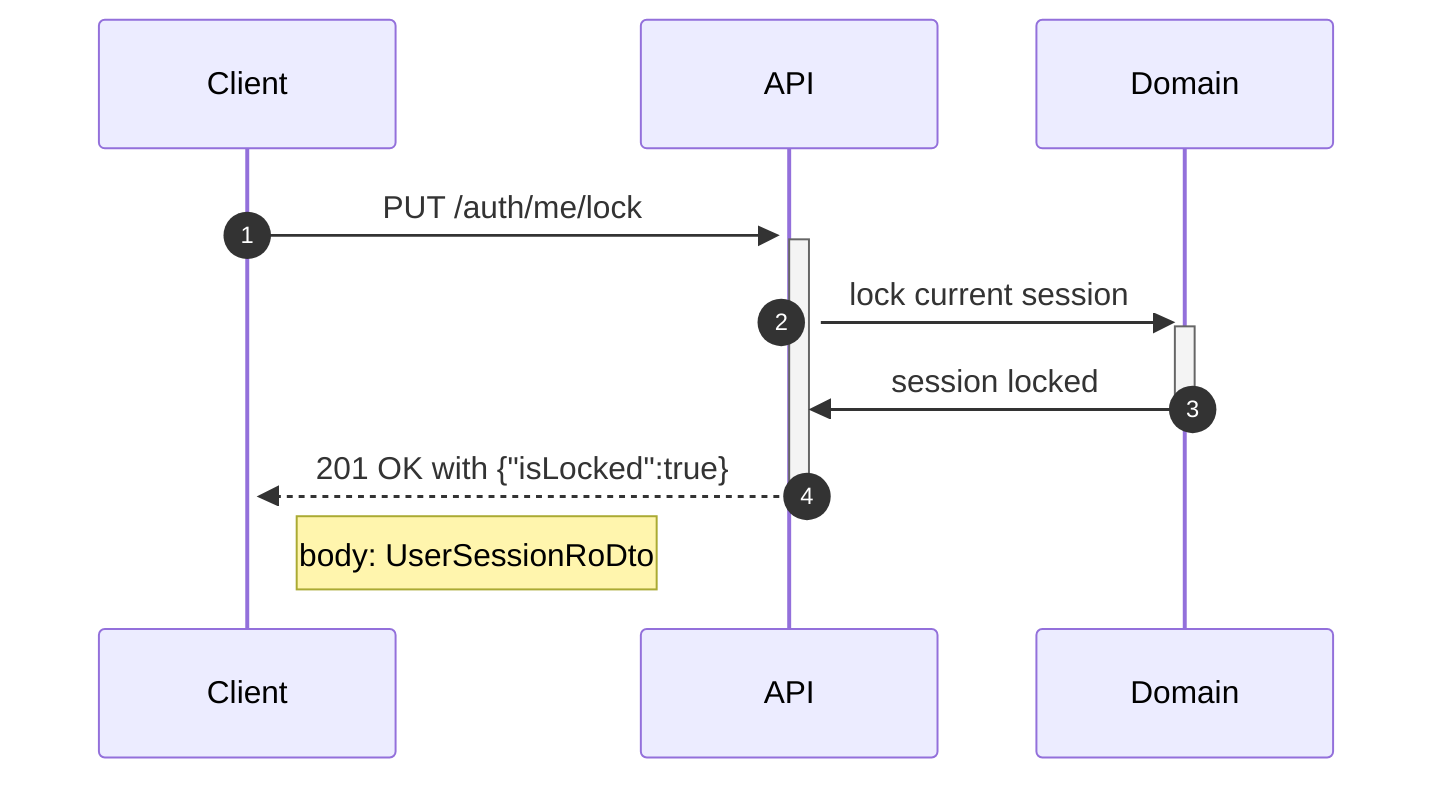 %%! spec: 03/09/2021

sequenceDiagram
    autonumber

    participant C as Client
    participant API as API # controller
    participant App as Domain # service

    C ->>+ API : PUT /auth/me/lock
    activate API

    API ->>+ App : lock current session
    App ->>- API : session locked

    API -->>+ C : 201 OK  with {"isLocked":true}
    deactivate API
    Note right of C : body: UserSessionRoDto